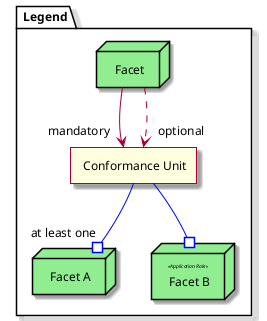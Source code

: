 {
  "sha1": "t8q3nogm4plny6jrsf7qtm2cpzpxlc6",
  "insertion": {
    "when": "2024-06-04T17:28:45.917Z",
    "url": "https://photos.app.goo.gl/FfSh5nystMQYh26V9",
    "user": "plantuml@gmail.com"
  }
}
@startuml

skin rose

top to bottom direction

skinparam linetype ortho
skinparam linetype polyline

skinparam componentStyle rectangle

!$Facet = "#lightgreen"
!$Server = "<<Server>>"
!$PubSub = "<<Publisher>> <<Subscriber>>"
!$CU = "#lightyellow"
!$CUMandatory = "-->"
!$CUOptional = "-.>"
!$CUAtLeastOne = '-[#blue]-#'

!$SmallFont = "<size:12>"

skinparam node {
    StereotypeFontSize<<Application Role>> 5
}

package "$SmallFont Legend" as Legend {
    [$SmallFont Conformance Unit] as CU $CU
    node "$SmallFont Facet" as Facet $Facet
    Facet $CUMandatory "$SmallFont mandatory" CU
    Facet $CUOptional "$SmallFont optional" CU   
    node "$SmallFont Facet A" as FacetA $Facet
    node "$SmallFont Facet B" as FacetB <<Application Role>> $Facet
    CU -[hidden]- FacetA
    CU -[hidden]- FacetB
    CU $CUAtLeastOne "$SmallFont at least one" FacetA
    CU $CUAtLeastOne FacetB
}

@enduml
